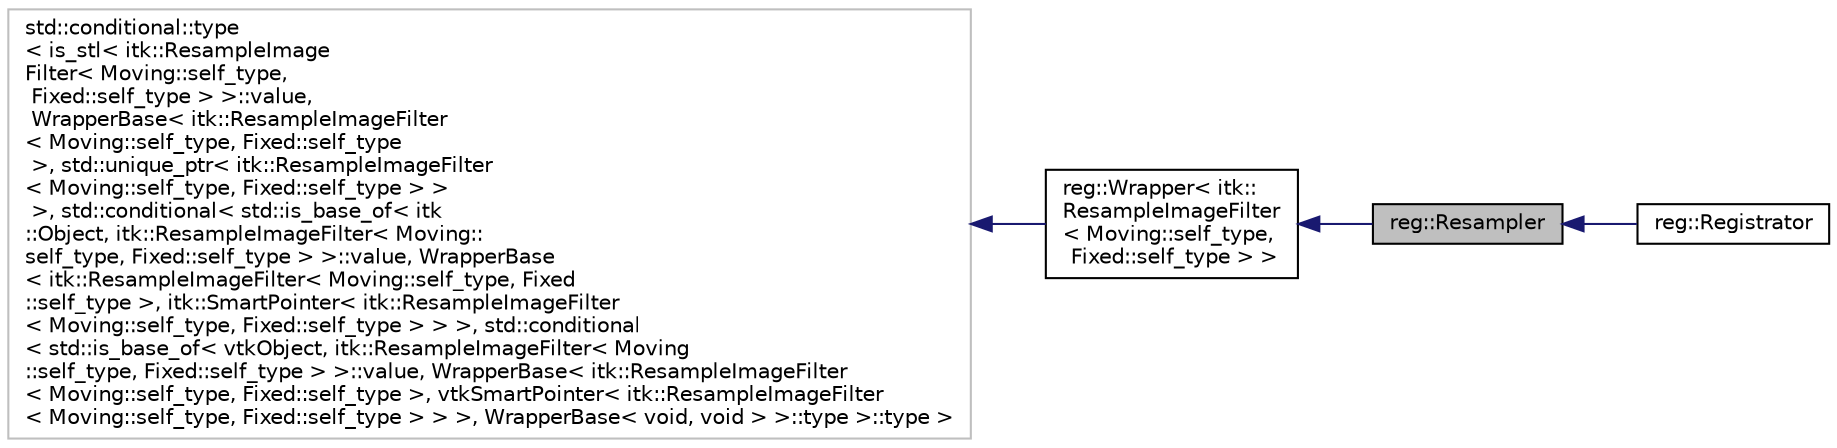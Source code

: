 digraph "reg::Resampler"
{
  edge [fontname="Helvetica",fontsize="10",labelfontname="Helvetica",labelfontsize="10"];
  node [fontname="Helvetica",fontsize="10",shape=record];
  rankdir="LR";
  Node0 [label="reg::Resampler",height=0.2,width=0.4,color="black", fillcolor="grey75", style="filled", fontcolor="black"];
  Node1 -> Node0 [dir="back",color="midnightblue",fontsize="10",style="solid"];
  Node1 [label="reg::Wrapper\< itk::\lResampleImageFilter\l\< Moving::self_type,\l Fixed::self_type \> \>",height=0.2,width=0.4,color="black", fillcolor="white", style="filled",URL="$structreg_1_1_wrapper.html"];
  Node2 -> Node1 [dir="back",color="midnightblue",fontsize="10",style="solid"];
  Node2 [label="std::conditional::type\l\< is_stl\< itk::ResampleImage\lFilter\< Moving::self_type,\l Fixed::self_type \> \>::value,\l WrapperBase\< itk::ResampleImageFilter\l\< Moving::self_type, Fixed::self_type\l \>, std::unique_ptr\< itk::ResampleImageFilter\l\< Moving::self_type, Fixed::self_type \> \>\l \>, std::conditional\< std::is_base_of\< itk\l::Object, itk::ResampleImageFilter\< Moving::\lself_type, Fixed::self_type \> \>::value, WrapperBase\l\< itk::ResampleImageFilter\< Moving::self_type, Fixed\l::self_type \>, itk::SmartPointer\< itk::ResampleImageFilter\l\< Moving::self_type, Fixed::self_type \> \> \>, std::conditional\l\< std::is_base_of\< vtkObject, itk::ResampleImageFilter\< Moving\l::self_type, Fixed::self_type \> \>::value, WrapperBase\< itk::ResampleImageFilter\l\< Moving::self_type, Fixed::self_type \>, vtkSmartPointer\< itk::ResampleImageFilter\l\< Moving::self_type, Fixed::self_type \> \> \>, WrapperBase\< void, void \> \>::type \>::type \>",height=0.2,width=0.4,color="grey75", fillcolor="white", style="filled"];
  Node0 -> Node3 [dir="back",color="midnightblue",fontsize="10",style="solid"];
  Node3 [label="reg::Registrator",height=0.2,width=0.4,color="black", fillcolor="white", style="filled",URL="$structreg_1_1_registrator.html"];
}
